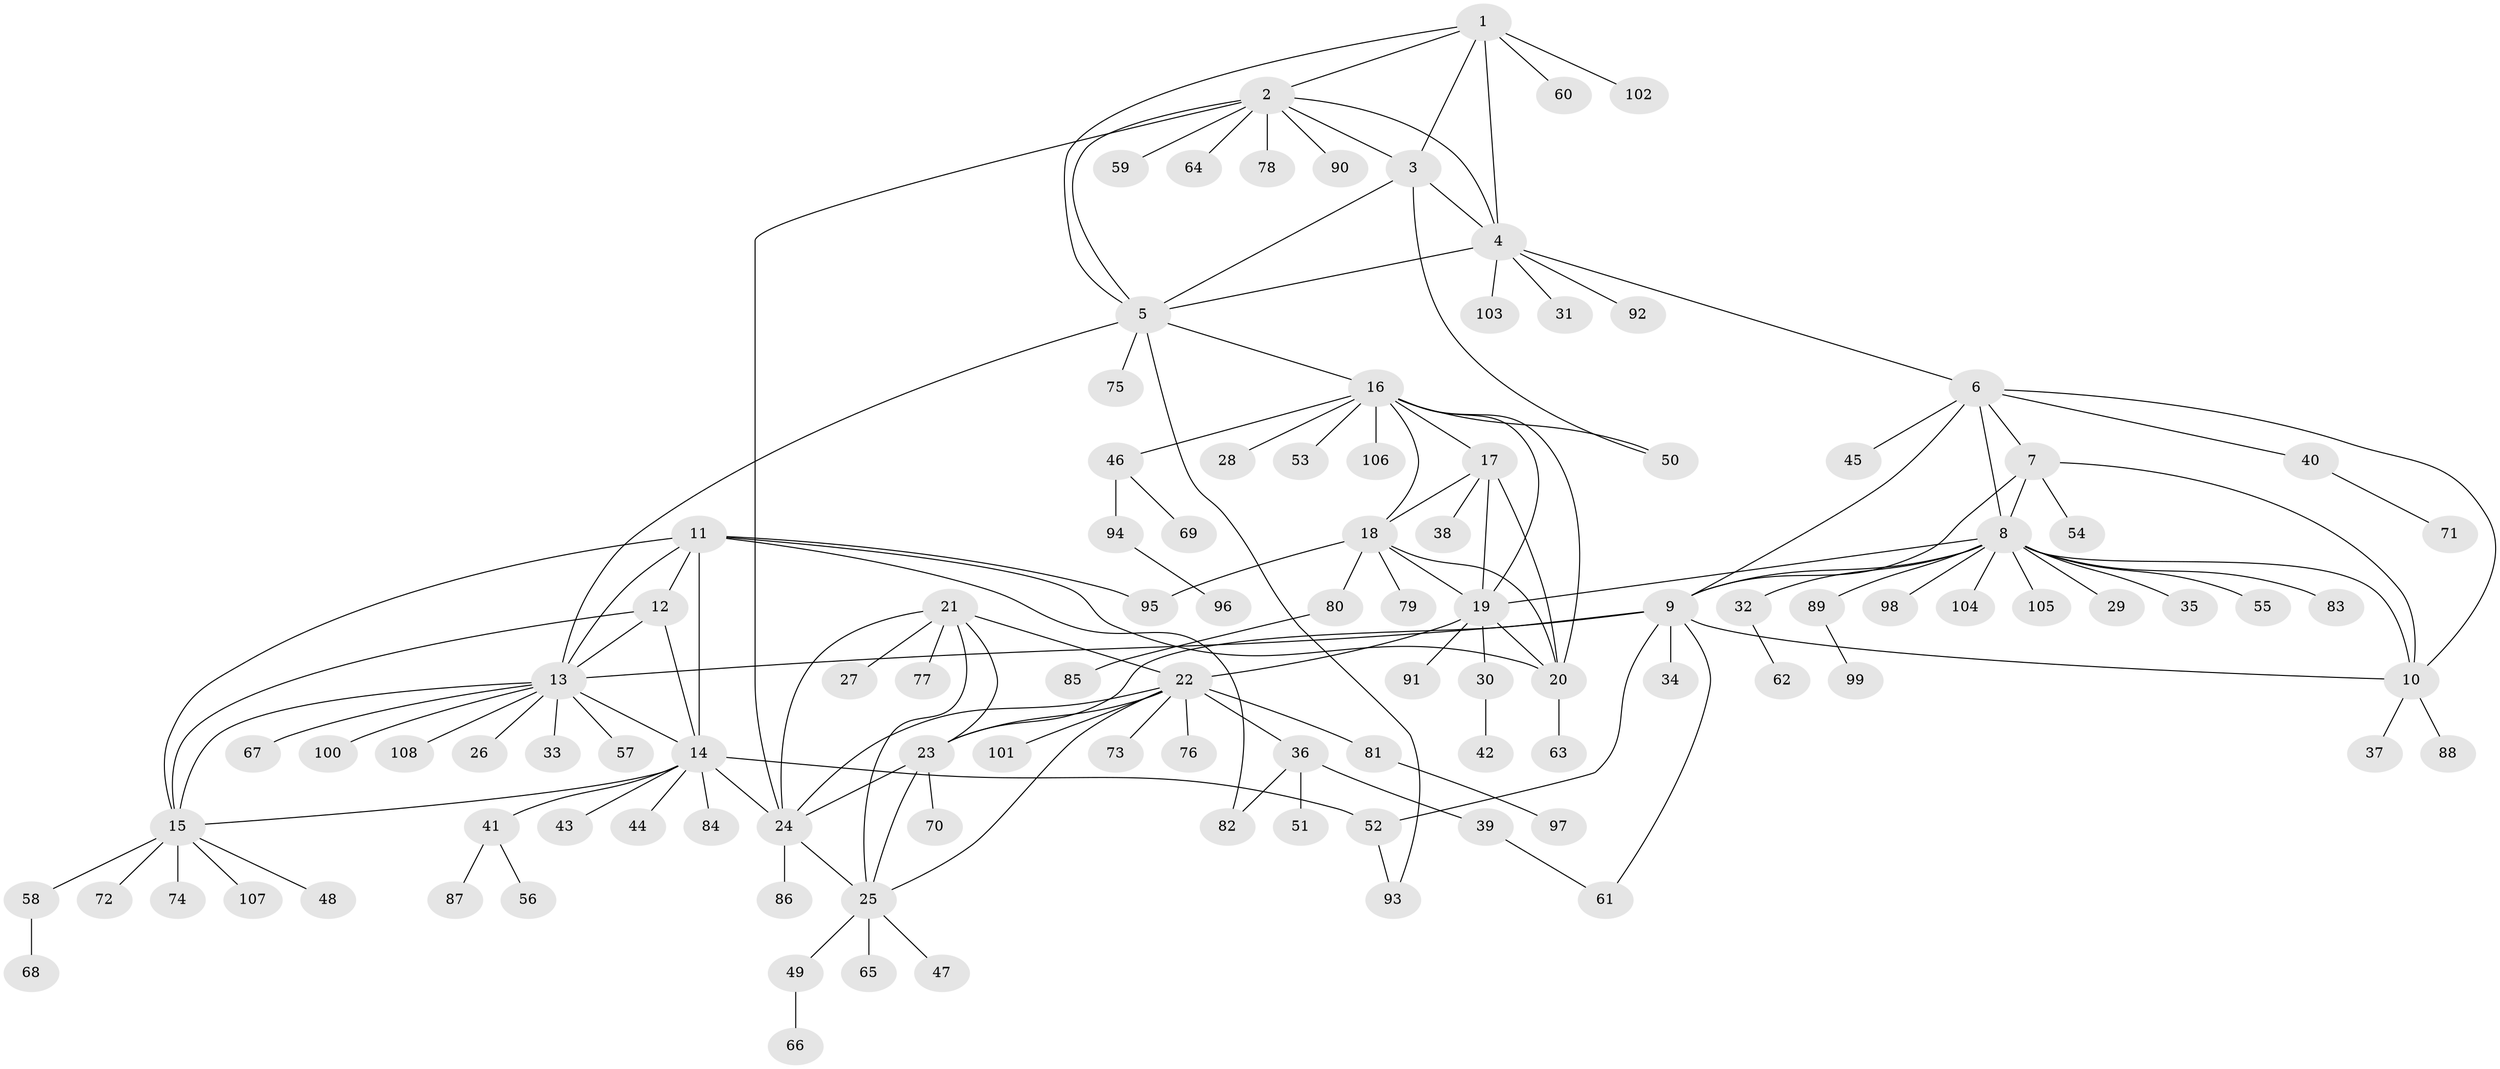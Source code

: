 // coarse degree distribution, {4: 0.07058823529411765, 12: 0.011764705882352941, 7: 0.03529411764705882, 8: 0.011764705882352941, 3: 0.047058823529411764, 13: 0.011764705882352941, 11: 0.023529411764705882, 9: 0.047058823529411764, 15: 0.011764705882352941, 5: 0.011764705882352941, 1: 0.6588235294117647, 2: 0.058823529411764705}
// Generated by graph-tools (version 1.1) at 2025/52/02/27/25 19:52:20]
// undirected, 108 vertices, 149 edges
graph export_dot {
graph [start="1"]
  node [color=gray90,style=filled];
  1;
  2;
  3;
  4;
  5;
  6;
  7;
  8;
  9;
  10;
  11;
  12;
  13;
  14;
  15;
  16;
  17;
  18;
  19;
  20;
  21;
  22;
  23;
  24;
  25;
  26;
  27;
  28;
  29;
  30;
  31;
  32;
  33;
  34;
  35;
  36;
  37;
  38;
  39;
  40;
  41;
  42;
  43;
  44;
  45;
  46;
  47;
  48;
  49;
  50;
  51;
  52;
  53;
  54;
  55;
  56;
  57;
  58;
  59;
  60;
  61;
  62;
  63;
  64;
  65;
  66;
  67;
  68;
  69;
  70;
  71;
  72;
  73;
  74;
  75;
  76;
  77;
  78;
  79;
  80;
  81;
  82;
  83;
  84;
  85;
  86;
  87;
  88;
  89;
  90;
  91;
  92;
  93;
  94;
  95;
  96;
  97;
  98;
  99;
  100;
  101;
  102;
  103;
  104;
  105;
  106;
  107;
  108;
  1 -- 2;
  1 -- 3;
  1 -- 4;
  1 -- 5;
  1 -- 60;
  1 -- 102;
  2 -- 3;
  2 -- 4;
  2 -- 5;
  2 -- 24;
  2 -- 59;
  2 -- 64;
  2 -- 78;
  2 -- 90;
  3 -- 4;
  3 -- 5;
  3 -- 50;
  4 -- 5;
  4 -- 6;
  4 -- 31;
  4 -- 92;
  4 -- 103;
  5 -- 13;
  5 -- 16;
  5 -- 75;
  5 -- 93;
  6 -- 7;
  6 -- 8;
  6 -- 9;
  6 -- 10;
  6 -- 40;
  6 -- 45;
  7 -- 8;
  7 -- 9;
  7 -- 10;
  7 -- 54;
  8 -- 9;
  8 -- 10;
  8 -- 19;
  8 -- 29;
  8 -- 32;
  8 -- 35;
  8 -- 55;
  8 -- 83;
  8 -- 89;
  8 -- 98;
  8 -- 104;
  8 -- 105;
  9 -- 10;
  9 -- 13;
  9 -- 23;
  9 -- 34;
  9 -- 52;
  9 -- 61;
  10 -- 37;
  10 -- 88;
  11 -- 12;
  11 -- 13;
  11 -- 14;
  11 -- 15;
  11 -- 20;
  11 -- 82;
  11 -- 95;
  12 -- 13;
  12 -- 14;
  12 -- 15;
  13 -- 14;
  13 -- 15;
  13 -- 26;
  13 -- 33;
  13 -- 57;
  13 -- 67;
  13 -- 100;
  13 -- 108;
  14 -- 15;
  14 -- 24;
  14 -- 41;
  14 -- 43;
  14 -- 44;
  14 -- 52;
  14 -- 84;
  15 -- 48;
  15 -- 58;
  15 -- 72;
  15 -- 74;
  15 -- 107;
  16 -- 17;
  16 -- 18;
  16 -- 19;
  16 -- 20;
  16 -- 28;
  16 -- 46;
  16 -- 50;
  16 -- 53;
  16 -- 106;
  17 -- 18;
  17 -- 19;
  17 -- 20;
  17 -- 38;
  18 -- 19;
  18 -- 20;
  18 -- 79;
  18 -- 80;
  18 -- 95;
  19 -- 20;
  19 -- 22;
  19 -- 30;
  19 -- 91;
  20 -- 63;
  21 -- 22;
  21 -- 23;
  21 -- 24;
  21 -- 25;
  21 -- 27;
  21 -- 77;
  22 -- 23;
  22 -- 24;
  22 -- 25;
  22 -- 36;
  22 -- 73;
  22 -- 76;
  22 -- 81;
  22 -- 101;
  23 -- 24;
  23 -- 25;
  23 -- 70;
  24 -- 25;
  24 -- 86;
  25 -- 47;
  25 -- 49;
  25 -- 65;
  30 -- 42;
  32 -- 62;
  36 -- 39;
  36 -- 51;
  36 -- 82;
  39 -- 61;
  40 -- 71;
  41 -- 56;
  41 -- 87;
  46 -- 69;
  46 -- 94;
  49 -- 66;
  52 -- 93;
  58 -- 68;
  80 -- 85;
  81 -- 97;
  89 -- 99;
  94 -- 96;
}
